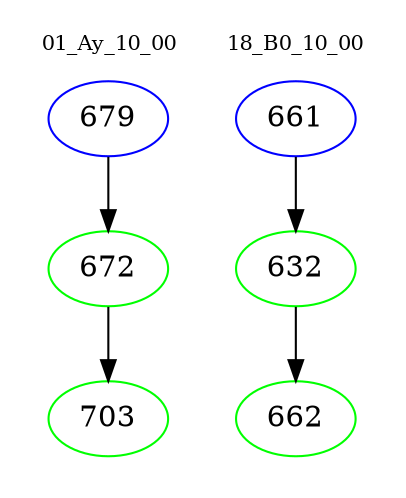 digraph{
subgraph cluster_0 {
color = white
label = "01_Ay_10_00";
fontsize=10;
T0_679 [label="679", color="blue"]
T0_679 -> T0_672 [color="black"]
T0_672 [label="672", color="green"]
T0_672 -> T0_703 [color="black"]
T0_703 [label="703", color="green"]
}
subgraph cluster_1 {
color = white
label = "18_B0_10_00";
fontsize=10;
T1_661 [label="661", color="blue"]
T1_661 -> T1_632 [color="black"]
T1_632 [label="632", color="green"]
T1_632 -> T1_662 [color="black"]
T1_662 [label="662", color="green"]
}
}
